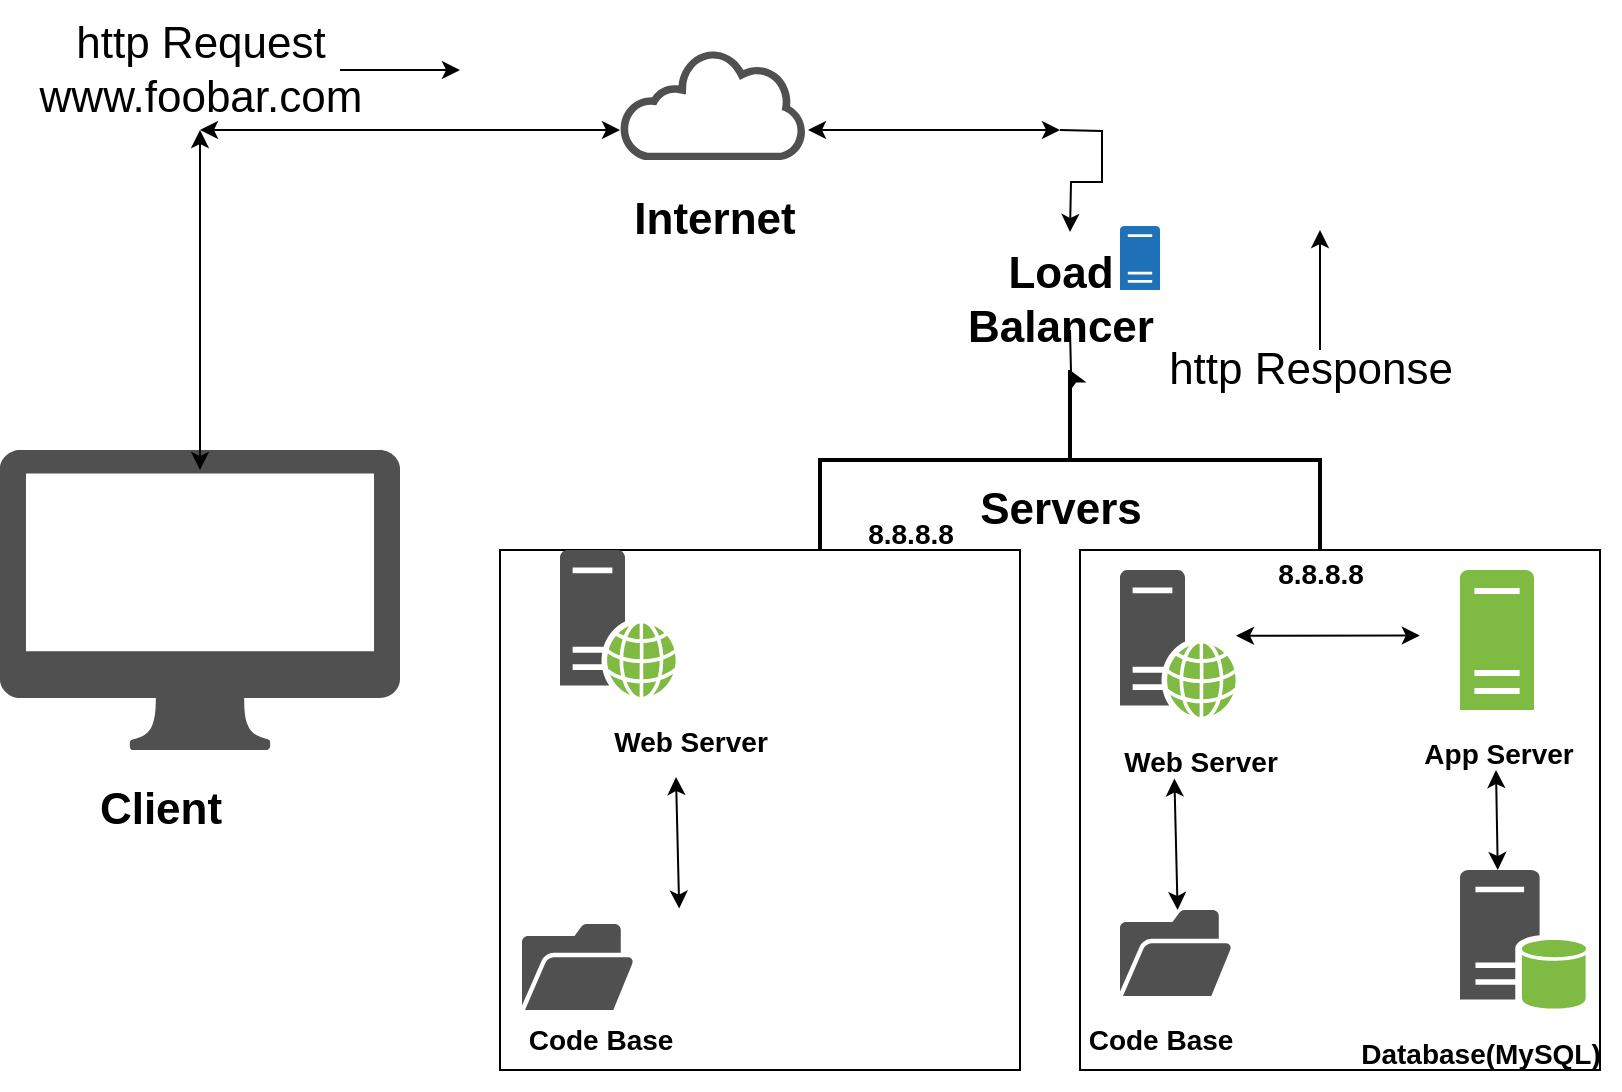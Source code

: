 <mxfile version="21.6.6" type="github">
  <diagram name="Page-1" id="Zw4nHLYY9dlqPIBjP2HN">
    <mxGraphModel dx="1221" dy="620" grid="1" gridSize="10" guides="1" tooltips="1" connect="1" arrows="1" fold="1" page="1" pageScale="1" pageWidth="850" pageHeight="1100" math="0" shadow="0">
      <root>
        <mxCell id="0" />
        <mxCell id="1" parent="0" />
        <mxCell id="uOv3nkpLMXfbliKXQfms-2" value="" style="sketch=0;pointerEvents=1;shadow=0;dashed=0;html=1;strokeColor=none;fillColor=#505050;labelPosition=center;verticalLabelPosition=bottom;verticalAlign=top;outlineConnect=0;align=center;shape=mxgraph.office.devices.mac_client;" vertex="1" parent="1">
          <mxGeometry x="30" y="360" width="200" height="150" as="geometry" />
        </mxCell>
        <mxCell id="uOv3nkpLMXfbliKXQfms-3" value="" style="endArrow=classic;startArrow=classic;html=1;rounded=0;" edge="1" parent="1">
          <mxGeometry width="50" height="50" relative="1" as="geometry">
            <mxPoint x="130" y="370" as="sourcePoint" />
            <mxPoint x="130" y="200" as="targetPoint" />
          </mxGeometry>
        </mxCell>
        <mxCell id="uOv3nkpLMXfbliKXQfms-4" value="" style="endArrow=classic;startArrow=classic;html=1;rounded=0;" edge="1" parent="1">
          <mxGeometry width="50" height="50" relative="1" as="geometry">
            <mxPoint x="130" y="200" as="sourcePoint" />
            <mxPoint x="340" y="200" as="targetPoint" />
          </mxGeometry>
        </mxCell>
        <mxCell id="uOv3nkpLMXfbliKXQfms-5" value="" style="sketch=0;pointerEvents=1;shadow=0;dashed=0;html=1;strokeColor=none;fillColor=#505050;labelPosition=center;verticalLabelPosition=bottom;outlineConnect=0;verticalAlign=top;align=center;shape=mxgraph.office.clouds.cloud;" vertex="1" parent="1">
          <mxGeometry x="340" y="160" width="94" height="55" as="geometry" />
        </mxCell>
        <mxCell id="uOv3nkpLMXfbliKXQfms-6" value="" style="endArrow=classic;startArrow=classic;html=1;rounded=0;" edge="1" parent="1">
          <mxGeometry width="50" height="50" relative="1" as="geometry">
            <mxPoint x="434" y="200" as="sourcePoint" />
            <mxPoint x="560" y="200" as="targetPoint" />
          </mxGeometry>
        </mxCell>
        <mxCell id="uOv3nkpLMXfbliKXQfms-10" style="edgeStyle=orthogonalEdgeStyle;rounded=0;orthogonalLoop=1;jettySize=auto;html=1;" edge="1" parent="1" target="uOv3nkpLMXfbliKXQfms-9">
          <mxGeometry relative="1" as="geometry">
            <mxPoint x="675" y="200" as="targetPoint" />
            <mxPoint x="565" y="300" as="sourcePoint" />
            <Array as="points" />
          </mxGeometry>
        </mxCell>
        <mxCell id="uOv3nkpLMXfbliKXQfms-9" value="" style="strokeWidth=2;html=1;shape=mxgraph.flowchart.annotation_2;align=left;labelPosition=right;pointerEvents=1;rotation=90;" vertex="1" parent="1">
          <mxGeometry x="520" y="240" width="90" height="250" as="geometry" />
        </mxCell>
        <mxCell id="uOv3nkpLMXfbliKXQfms-11" value="" style="whiteSpace=wrap;html=1;aspect=fixed;" vertex="1" parent="1">
          <mxGeometry x="280" y="410" width="260" height="260" as="geometry" />
        </mxCell>
        <mxCell id="uOv3nkpLMXfbliKXQfms-12" value="" style="whiteSpace=wrap;html=1;aspect=fixed;" vertex="1" parent="1">
          <mxGeometry x="570" y="410" width="260" height="260" as="geometry" />
        </mxCell>
        <mxCell id="uOv3nkpLMXfbliKXQfms-16" value="" style="sketch=0;shadow=0;dashed=0;html=1;strokeColor=none;fillColor=#505050;labelPosition=center;verticalLabelPosition=bottom;verticalAlign=top;outlineConnect=0;align=center;shape=mxgraph.office.databases.database_server_green;" vertex="1" parent="1">
          <mxGeometry x="760" y="570" width="63" height="70" as="geometry" />
        </mxCell>
        <mxCell id="uOv3nkpLMXfbliKXQfms-18" value="" style="sketch=0;pointerEvents=1;shadow=0;dashed=0;html=1;strokeColor=none;labelPosition=center;verticalLabelPosition=bottom;verticalAlign=top;outlineConnect=0;align=center;shape=mxgraph.office.servers.server_generic;fillColor=#7FBA42;" vertex="1" parent="1">
          <mxGeometry x="760" y="420" width="37" height="70" as="geometry" />
        </mxCell>
        <mxCell id="uOv3nkpLMXfbliKXQfms-19" value="" style="sketch=0;pointerEvents=1;shadow=0;dashed=0;html=1;strokeColor=none;fillColor=#505050;labelPosition=center;verticalLabelPosition=bottom;verticalAlign=top;outlineConnect=0;align=center;shape=mxgraph.office.servers.web_server_green;" vertex="1" parent="1">
          <mxGeometry x="310" y="410" width="58" height="73.5" as="geometry" />
        </mxCell>
        <mxCell id="uOv3nkpLMXfbliKXQfms-20" value="" style="sketch=0;pointerEvents=1;shadow=0;dashed=0;html=1;strokeColor=none;fillColor=#505050;labelPosition=center;verticalLabelPosition=bottom;verticalAlign=top;outlineConnect=0;align=center;shape=mxgraph.office.servers.web_server_green;" vertex="1" parent="1">
          <mxGeometry x="590" y="420" width="58" height="73.5" as="geometry" />
        </mxCell>
        <mxCell id="uOv3nkpLMXfbliKXQfms-21" value="" style="sketch=0;pointerEvents=1;shadow=0;dashed=0;html=1;strokeColor=none;fillColor=#505050;labelPosition=center;verticalLabelPosition=bottom;verticalAlign=top;outlineConnect=0;align=center;shape=mxgraph.office.concepts.folder_open;" vertex="1" parent="1">
          <mxGeometry x="291" y="597" width="56" height="43" as="geometry" />
        </mxCell>
        <mxCell id="uOv3nkpLMXfbliKXQfms-22" value="" style="sketch=0;pointerEvents=1;shadow=0;dashed=0;html=1;strokeColor=none;fillColor=#505050;labelPosition=center;verticalLabelPosition=bottom;verticalAlign=top;outlineConnect=0;align=center;shape=mxgraph.office.concepts.folder_open;" vertex="1" parent="1">
          <mxGeometry x="590" y="590" width="56" height="43" as="geometry" />
        </mxCell>
        <mxCell id="uOv3nkpLMXfbliKXQfms-23" value="&lt;font style=&quot;font-size: 22px;&quot;&gt;&lt;b&gt;Internet&lt;/b&gt;&lt;/font&gt;" style="text;html=1;align=center;verticalAlign=middle;resizable=0;points=[];autosize=1;strokeColor=none;fillColor=none;" vertex="1" parent="1">
          <mxGeometry x="337" y="225" width="100" height="40" as="geometry" />
        </mxCell>
        <mxCell id="uOv3nkpLMXfbliKXQfms-24" value="&lt;font style=&quot;font-size: 22px;&quot;&gt;http Request&lt;br&gt;www.foobar.com&lt;br&gt;&lt;/font&gt;" style="text;html=1;align=center;verticalAlign=middle;resizable=0;points=[];autosize=1;strokeColor=none;fillColor=none;" vertex="1" parent="1">
          <mxGeometry x="40" y="135" width="180" height="70" as="geometry" />
        </mxCell>
        <mxCell id="uOv3nkpLMXfbliKXQfms-25" value="&lt;font style=&quot;font-size: 22px;&quot;&gt;&lt;b style=&quot;font-size: 14px;&quot;&gt;Web Server&lt;/b&gt;&lt;/font&gt;" style="text;html=1;align=center;verticalAlign=middle;resizable=0;points=[];autosize=1;strokeColor=none;fillColor=none;" vertex="1" parent="1">
          <mxGeometry x="325" y="483.5" width="100" height="40" as="geometry" />
        </mxCell>
        <mxCell id="uOv3nkpLMXfbliKXQfms-27" value="&lt;font style=&quot;font-size: 22px;&quot;&gt;&lt;b style=&quot;font-size: 14px;&quot;&gt;Code Base&lt;/b&gt;&lt;/font&gt;" style="text;html=1;align=center;verticalAlign=middle;resizable=0;points=[];autosize=1;strokeColor=none;fillColor=none;" vertex="1" parent="1">
          <mxGeometry x="280" y="633" width="100" height="40" as="geometry" />
        </mxCell>
        <mxCell id="uOv3nkpLMXfbliKXQfms-29" value="&lt;font style=&quot;font-size: 22px;&quot;&gt;&lt;b style=&quot;font-size: 14px;&quot;&gt;Code Base&lt;/b&gt;&lt;/font&gt;" style="text;html=1;align=center;verticalAlign=middle;resizable=0;points=[];autosize=1;strokeColor=none;fillColor=none;" vertex="1" parent="1">
          <mxGeometry x="560" y="633" width="100" height="40" as="geometry" />
        </mxCell>
        <mxCell id="uOv3nkpLMXfbliKXQfms-30" value="&lt;font style=&quot;font-size: 22px;&quot;&gt;&lt;b style=&quot;font-size: 14px;&quot;&gt;Database(MySQL)&lt;/b&gt;&lt;/font&gt;" style="text;html=1;align=center;verticalAlign=middle;resizable=0;points=[];autosize=1;strokeColor=none;fillColor=none;" vertex="1" parent="1">
          <mxGeometry x="700" y="640" width="140" height="40" as="geometry" />
        </mxCell>
        <mxCell id="uOv3nkpLMXfbliKXQfms-31" value="&lt;font style=&quot;font-size: 22px;&quot;&gt;&lt;b style=&quot;font-size: 14px;&quot;&gt;Web Server&lt;/b&gt;&lt;/font&gt;" style="text;html=1;align=center;verticalAlign=middle;resizable=0;points=[];autosize=1;strokeColor=none;fillColor=none;" vertex="1" parent="1">
          <mxGeometry x="580" y="493.5" width="100" height="40" as="geometry" />
        </mxCell>
        <mxCell id="uOv3nkpLMXfbliKXQfms-32" value="&lt;font style=&quot;font-size: 22px;&quot;&gt;&lt;b style=&quot;font-size: 14px;&quot;&gt;App Server&lt;/b&gt;&lt;/font&gt;" style="text;html=1;align=center;verticalAlign=middle;resizable=0;points=[];autosize=1;strokeColor=none;fillColor=none;" vertex="1" parent="1">
          <mxGeometry x="728.5" y="490" width="100" height="40" as="geometry" />
        </mxCell>
        <mxCell id="uOv3nkpLMXfbliKXQfms-33" value="" style="endArrow=classic;startArrow=classic;html=1;rounded=0;entryX=0.284;entryY=1.105;entryDx=0;entryDy=0;entryPerimeter=0;" edge="1" parent="1">
          <mxGeometry width="50" height="50" relative="1" as="geometry">
            <mxPoint x="369.6" y="589.3" as="sourcePoint" />
            <mxPoint x="368.0" y="523.5" as="targetPoint" />
          </mxGeometry>
        </mxCell>
        <mxCell id="uOv3nkpLMXfbliKXQfms-36" value="" style="endArrow=classic;startArrow=classic;html=1;rounded=0;entryX=0.615;entryY=0.192;entryDx=0;entryDy=0;entryPerimeter=0;" edge="1" parent="1">
          <mxGeometry width="50" height="50" relative="1" as="geometry">
            <mxPoint x="648" y="452.83" as="sourcePoint" />
            <mxPoint x="739.9" y="452.75" as="targetPoint" />
          </mxGeometry>
        </mxCell>
        <mxCell id="uOv3nkpLMXfbliKXQfms-37" value="" style="endArrow=classic;startArrow=classic;html=1;rounded=0;entryX=0.284;entryY=1.105;entryDx=0;entryDy=0;entryPerimeter=0;" edge="1" parent="1">
          <mxGeometry width="50" height="50" relative="1" as="geometry">
            <mxPoint x="618.8" y="590" as="sourcePoint" />
            <mxPoint x="617.2" y="524.2" as="targetPoint" />
          </mxGeometry>
        </mxCell>
        <mxCell id="uOv3nkpLMXfbliKXQfms-38" value="" style="endArrow=classic;startArrow=classic;html=1;rounded=0;" edge="1" parent="1">
          <mxGeometry width="50" height="50" relative="1" as="geometry">
            <mxPoint x="778.882" y="570" as="sourcePoint" />
            <mxPoint x="778" y="520" as="targetPoint" />
          </mxGeometry>
        </mxCell>
        <mxCell id="uOv3nkpLMXfbliKXQfms-39" value="&lt;font style=&quot;font-size: 22px;&quot;&gt;&lt;b&gt;Client&lt;/b&gt;&lt;/font&gt;" style="text;html=1;align=center;verticalAlign=middle;resizable=0;points=[];autosize=1;strokeColor=none;fillColor=none;" vertex="1" parent="1">
          <mxGeometry x="70" y="520" width="80" height="40" as="geometry" />
        </mxCell>
        <mxCell id="uOv3nkpLMXfbliKXQfms-40" value="&lt;font style=&quot;font-size: 22px;&quot;&gt;&lt;b style=&quot;font-size: 14px;&quot;&gt;8.8.8.8&lt;/b&gt;&lt;/font&gt;" style="text;html=1;align=center;verticalAlign=middle;resizable=0;points=[];autosize=1;strokeColor=none;fillColor=none;" vertex="1" parent="1">
          <mxGeometry x="655" y="400" width="70" height="40" as="geometry" />
        </mxCell>
        <mxCell id="uOv3nkpLMXfbliKXQfms-41" value="&lt;font style=&quot;font-size: 22px;&quot;&gt;&lt;b style=&quot;font-size: 14px;&quot;&gt;8.8.8.8&lt;/b&gt;&lt;/font&gt;" style="text;html=1;align=center;verticalAlign=middle;resizable=0;points=[];autosize=1;strokeColor=none;fillColor=none;" vertex="1" parent="1">
          <mxGeometry x="450" y="380" width="70" height="40" as="geometry" />
        </mxCell>
        <mxCell id="uOv3nkpLMXfbliKXQfms-42" value="&lt;font style=&quot;font-size: 22px;&quot;&gt;&lt;b&gt;Servers&lt;/b&gt;&lt;/font&gt;" style="text;html=1;align=center;verticalAlign=middle;resizable=0;points=[];autosize=1;strokeColor=none;fillColor=none;" vertex="1" parent="1">
          <mxGeometry x="510" y="370" width="100" height="40" as="geometry" />
        </mxCell>
        <mxCell id="uOv3nkpLMXfbliKXQfms-43" value="&lt;font style=&quot;font-size: 22px;&quot;&gt;http Response&lt;br&gt;&lt;/font&gt;" style="text;html=1;align=center;verticalAlign=middle;resizable=0;points=[];autosize=1;strokeColor=none;fillColor=none;" vertex="1" parent="1">
          <mxGeometry x="600" y="300" width="170" height="40" as="geometry" />
        </mxCell>
        <mxCell id="uOv3nkpLMXfbliKXQfms-44" value="" style="endArrow=classic;html=1;rounded=0;" edge="1" parent="1">
          <mxGeometry width="50" height="50" relative="1" as="geometry">
            <mxPoint x="690" y="310" as="sourcePoint" />
            <mxPoint x="690" y="250" as="targetPoint" />
          </mxGeometry>
        </mxCell>
        <mxCell id="uOv3nkpLMXfbliKXQfms-45" value="" style="endArrow=classic;html=1;rounded=0;" edge="1" parent="1">
          <mxGeometry width="50" height="50" relative="1" as="geometry">
            <mxPoint x="200" y="170" as="sourcePoint" />
            <mxPoint x="260" y="170" as="targetPoint" />
          </mxGeometry>
        </mxCell>
        <mxCell id="uOv3nkpLMXfbliKXQfms-49" value="" style="edgeStyle=orthogonalEdgeStyle;rounded=0;orthogonalLoop=1;jettySize=auto;html=1;" edge="1" parent="1">
          <mxGeometry relative="1" as="geometry">
            <mxPoint x="565" y="251" as="targetPoint" />
            <mxPoint x="560" y="200" as="sourcePoint" />
            <Array as="points" />
          </mxGeometry>
        </mxCell>
        <mxCell id="uOv3nkpLMXfbliKXQfms-50" value="&lt;font style=&quot;font-size: 22px;&quot;&gt;&lt;b&gt;Load &lt;br&gt;Balancer&lt;/b&gt;&lt;/font&gt;" style="text;html=1;align=center;verticalAlign=middle;resizable=0;points=[];autosize=1;strokeColor=none;fillColor=none;" vertex="1" parent="1">
          <mxGeometry x="500" y="250" width="120" height="70" as="geometry" />
        </mxCell>
        <mxCell id="uOv3nkpLMXfbliKXQfms-51" value="" style="sketch=0;pointerEvents=1;shadow=0;dashed=0;html=1;strokeColor=none;labelPosition=center;verticalLabelPosition=bottom;verticalAlign=top;outlineConnect=0;align=center;shape=mxgraph.office.servers.server_generic;fillColor=#2072B8;" vertex="1" parent="1">
          <mxGeometry x="590" y="248" width="20" height="32" as="geometry" />
        </mxCell>
      </root>
    </mxGraphModel>
  </diagram>
</mxfile>
